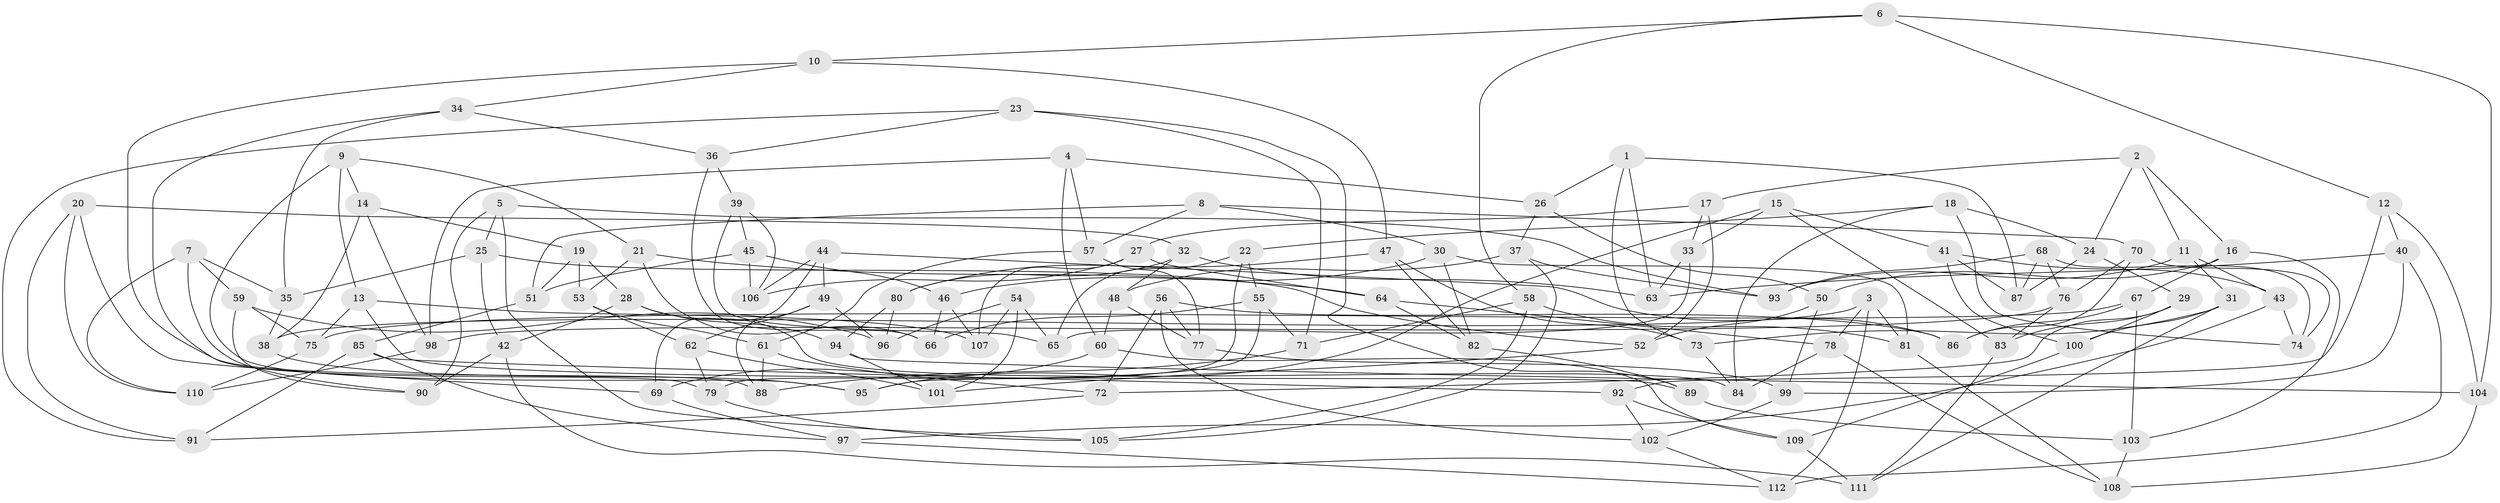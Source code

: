 // Generated by graph-tools (version 1.1) at 2025/37/03/09/25 02:37:48]
// undirected, 112 vertices, 224 edges
graph export_dot {
graph [start="1"]
  node [color=gray90,style=filled];
  1;
  2;
  3;
  4;
  5;
  6;
  7;
  8;
  9;
  10;
  11;
  12;
  13;
  14;
  15;
  16;
  17;
  18;
  19;
  20;
  21;
  22;
  23;
  24;
  25;
  26;
  27;
  28;
  29;
  30;
  31;
  32;
  33;
  34;
  35;
  36;
  37;
  38;
  39;
  40;
  41;
  42;
  43;
  44;
  45;
  46;
  47;
  48;
  49;
  50;
  51;
  52;
  53;
  54;
  55;
  56;
  57;
  58;
  59;
  60;
  61;
  62;
  63;
  64;
  65;
  66;
  67;
  68;
  69;
  70;
  71;
  72;
  73;
  74;
  75;
  76;
  77;
  78;
  79;
  80;
  81;
  82;
  83;
  84;
  85;
  86;
  87;
  88;
  89;
  90;
  91;
  92;
  93;
  94;
  95;
  96;
  97;
  98;
  99;
  100;
  101;
  102;
  103;
  104;
  105;
  106;
  107;
  108;
  109;
  110;
  111;
  112;
  1 -- 73;
  1 -- 63;
  1 -- 26;
  1 -- 87;
  2 -- 16;
  2 -- 17;
  2 -- 11;
  2 -- 24;
  3 -- 38;
  3 -- 112;
  3 -- 78;
  3 -- 81;
  4 -- 98;
  4 -- 57;
  4 -- 26;
  4 -- 60;
  5 -- 93;
  5 -- 25;
  5 -- 105;
  5 -- 90;
  6 -- 104;
  6 -- 12;
  6 -- 58;
  6 -- 10;
  7 -- 110;
  7 -- 90;
  7 -- 35;
  7 -- 59;
  8 -- 30;
  8 -- 57;
  8 -- 51;
  8 -- 70;
  9 -- 13;
  9 -- 14;
  9 -- 95;
  9 -- 21;
  10 -- 47;
  10 -- 88;
  10 -- 34;
  11 -- 43;
  11 -- 31;
  11 -- 93;
  12 -- 92;
  12 -- 104;
  12 -- 40;
  13 -- 75;
  13 -- 107;
  13 -- 89;
  14 -- 19;
  14 -- 38;
  14 -- 98;
  15 -- 83;
  15 -- 33;
  15 -- 95;
  15 -- 41;
  16 -- 103;
  16 -- 67;
  16 -- 50;
  17 -- 27;
  17 -- 52;
  17 -- 33;
  18 -- 22;
  18 -- 74;
  18 -- 24;
  18 -- 84;
  19 -- 28;
  19 -- 53;
  19 -- 51;
  20 -- 91;
  20 -- 32;
  20 -- 110;
  20 -- 69;
  21 -- 53;
  21 -- 64;
  21 -- 66;
  22 -- 79;
  22 -- 55;
  22 -- 65;
  23 -- 71;
  23 -- 36;
  23 -- 91;
  23 -- 89;
  24 -- 29;
  24 -- 87;
  25 -- 52;
  25 -- 35;
  25 -- 42;
  26 -- 37;
  26 -- 50;
  27 -- 64;
  27 -- 107;
  27 -- 106;
  28 -- 94;
  28 -- 42;
  28 -- 84;
  29 -- 72;
  29 -- 83;
  29 -- 100;
  30 -- 81;
  30 -- 46;
  30 -- 82;
  31 -- 100;
  31 -- 111;
  31 -- 73;
  32 -- 63;
  32 -- 80;
  32 -- 48;
  33 -- 65;
  33 -- 63;
  34 -- 79;
  34 -- 35;
  34 -- 36;
  35 -- 38;
  36 -- 39;
  36 -- 66;
  37 -- 48;
  37 -- 105;
  37 -- 93;
  38 -- 95;
  39 -- 45;
  39 -- 65;
  39 -- 106;
  40 -- 112;
  40 -- 99;
  40 -- 63;
  41 -- 43;
  41 -- 100;
  41 -- 87;
  42 -- 90;
  42 -- 111;
  43 -- 74;
  43 -- 97;
  44 -- 49;
  44 -- 86;
  44 -- 69;
  44 -- 106;
  45 -- 106;
  45 -- 51;
  45 -- 46;
  46 -- 66;
  46 -- 107;
  47 -- 80;
  47 -- 73;
  47 -- 82;
  48 -- 77;
  48 -- 60;
  49 -- 88;
  49 -- 96;
  49 -- 62;
  50 -- 99;
  50 -- 52;
  51 -- 85;
  52 -- 101;
  53 -- 61;
  53 -- 62;
  54 -- 107;
  54 -- 96;
  54 -- 65;
  54 -- 101;
  55 -- 71;
  55 -- 66;
  55 -- 95;
  56 -- 86;
  56 -- 77;
  56 -- 102;
  56 -- 72;
  57 -- 61;
  57 -- 77;
  58 -- 105;
  58 -- 81;
  58 -- 71;
  59 -- 90;
  59 -- 96;
  59 -- 75;
  60 -- 69;
  60 -- 109;
  61 -- 72;
  61 -- 88;
  62 -- 79;
  62 -- 101;
  64 -- 82;
  64 -- 78;
  67 -- 86;
  67 -- 103;
  67 -- 75;
  68 -- 74;
  68 -- 76;
  68 -- 87;
  68 -- 93;
  69 -- 97;
  70 -- 76;
  70 -- 74;
  70 -- 86;
  71 -- 88;
  72 -- 91;
  73 -- 84;
  75 -- 110;
  76 -- 98;
  76 -- 83;
  77 -- 99;
  78 -- 84;
  78 -- 108;
  79 -- 105;
  80 -- 96;
  80 -- 94;
  81 -- 108;
  82 -- 89;
  83 -- 111;
  85 -- 97;
  85 -- 91;
  85 -- 92;
  89 -- 103;
  92 -- 109;
  92 -- 102;
  94 -- 104;
  94 -- 101;
  97 -- 112;
  98 -- 110;
  99 -- 102;
  100 -- 109;
  102 -- 112;
  103 -- 108;
  104 -- 108;
  109 -- 111;
}
